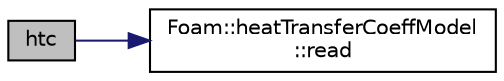 digraph "htc"
{
  bgcolor="transparent";
  edge [fontname="Helvetica",fontsize="10",labelfontname="Helvetica",labelfontsize="10"];
  node [fontname="Helvetica",fontsize="10",shape=record];
  rankdir="LR";
  Node1 [label="htc",height=0.2,width=0.4,color="black", fillcolor="grey75", style="filled" fontcolor="black"];
  Node1 -> Node2 [color="midnightblue",fontsize="10",style="solid",fontname="Helvetica"];
  Node2 [label="Foam::heatTransferCoeffModel\l::read",height=0.2,width=0.4,color="black",URL="$classFoam_1_1heatTransferCoeffModel.html#a6ce0c64db98eb6144d363dbfc86104eb",tooltip="Read from dictionary. "];
}

